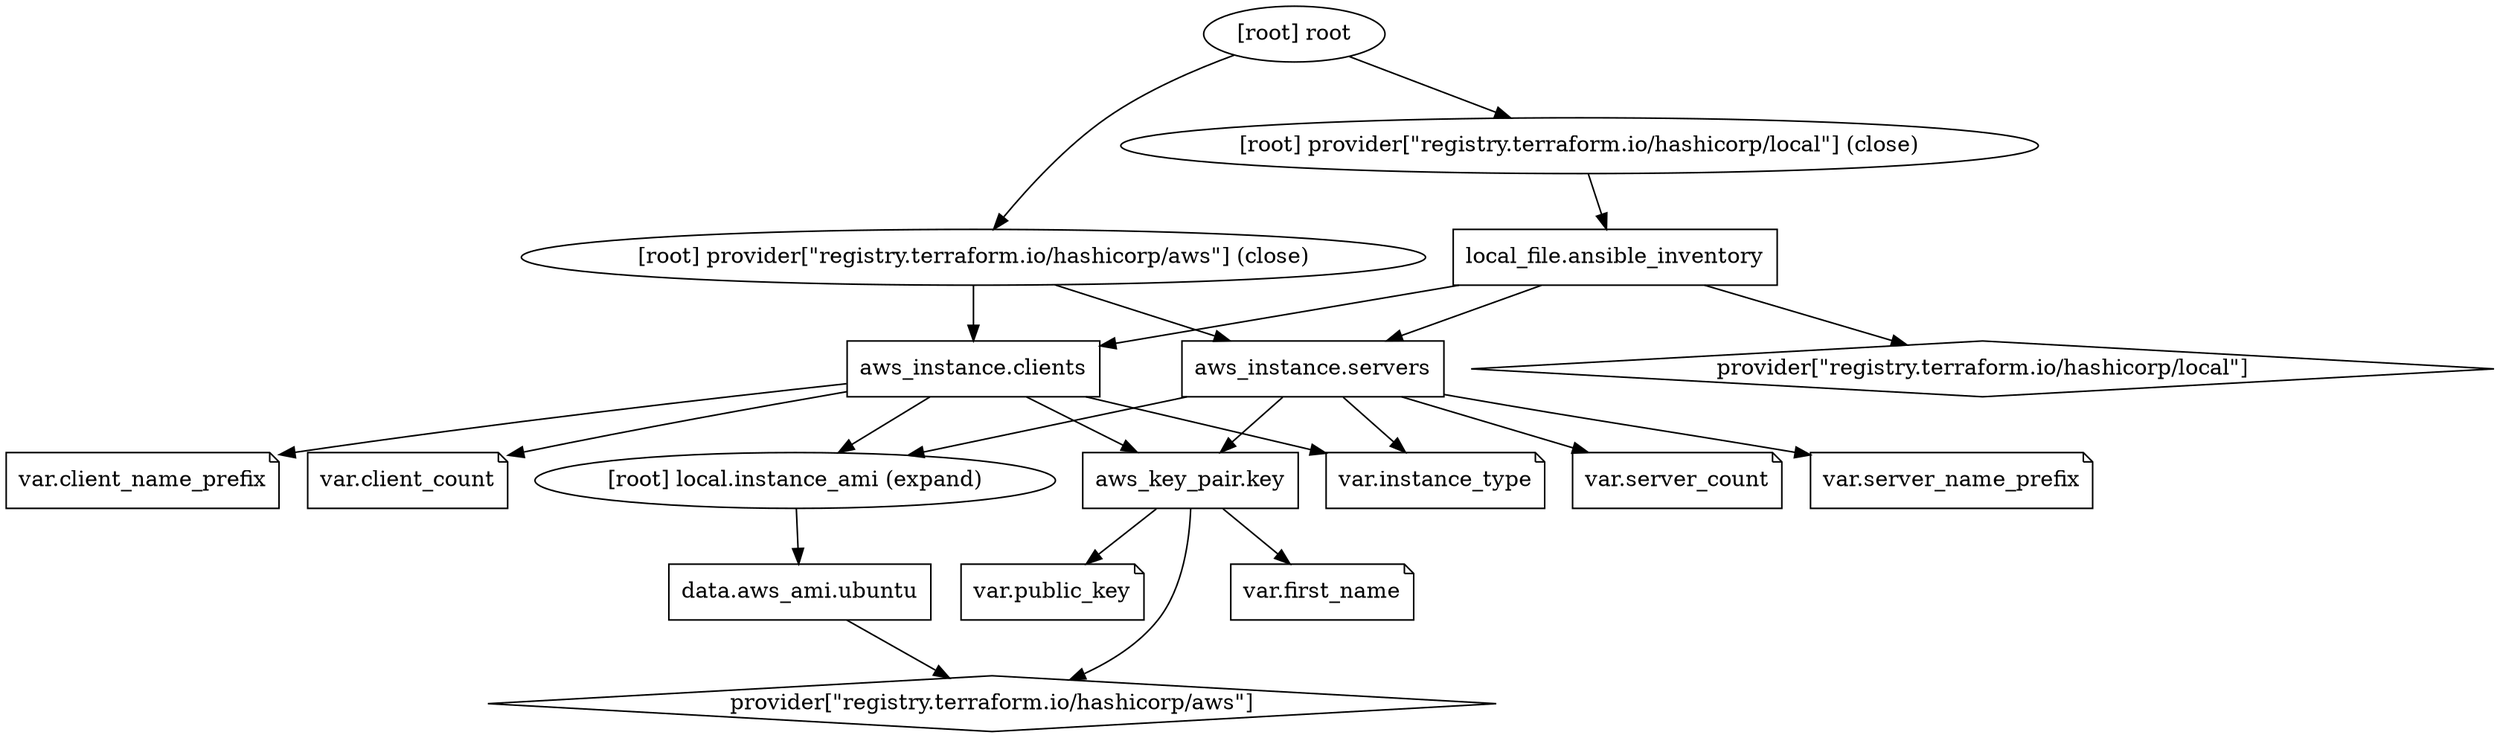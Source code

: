 digraph {
	compound = "true"
	newrank = "true"
	subgraph "root" {
		"[root] aws_instance.clients (expand)" [label = "aws_instance.clients", shape = "box"]
		"[root] aws_instance.servers (expand)" [label = "aws_instance.servers", shape = "box"]
		"[root] aws_key_pair.key (expand)" [label = "aws_key_pair.key", shape = "box"]
		"[root] data.aws_ami.ubuntu (expand)" [label = "data.aws_ami.ubuntu", shape = "box"]
		"[root] local_file.ansible_inventory (expand)" [label = "local_file.ansible_inventory", shape = "box"]
		"[root] provider[\"registry.terraform.io/hashicorp/aws\"]" [label = "provider[\"registry.terraform.io/hashicorp/aws\"]", shape = "diamond"]
		"[root] provider[\"registry.terraform.io/hashicorp/local\"]" [label = "provider[\"registry.terraform.io/hashicorp/local\"]", shape = "diamond"]
		"[root] var.client_count" [label = "var.client_count", shape = "note"]
		"[root] var.client_name_prefix" [label = "var.client_name_prefix", shape = "note"]
		"[root] var.first_name" [label = "var.first_name", shape = "note"]
		"[root] var.instance_type" [label = "var.instance_type", shape = "note"]
		"[root] var.public_key" [label = "var.public_key", shape = "note"]
		"[root] var.server_count" [label = "var.server_count", shape = "note"]
		"[root] var.server_name_prefix" [label = "var.server_name_prefix", shape = "note"]
		"[root] aws_instance.clients (expand)" -> "[root] aws_key_pair.key (expand)"
		"[root] aws_instance.clients (expand)" -> "[root] local.instance_ami (expand)"
		"[root] aws_instance.clients (expand)" -> "[root] var.client_count"
		"[root] aws_instance.clients (expand)" -> "[root] var.client_name_prefix"
		"[root] aws_instance.clients (expand)" -> "[root] var.instance_type"
		"[root] aws_instance.servers (expand)" -> "[root] aws_key_pair.key (expand)"
		"[root] aws_instance.servers (expand)" -> "[root] local.instance_ami (expand)"
		"[root] aws_instance.servers (expand)" -> "[root] var.instance_type"
		"[root] aws_instance.servers (expand)" -> "[root] var.server_count"
		"[root] aws_instance.servers (expand)" -> "[root] var.server_name_prefix"
		"[root] aws_key_pair.key (expand)" -> "[root] provider[\"registry.terraform.io/hashicorp/aws\"]"
		"[root] aws_key_pair.key (expand)" -> "[root] var.first_name"
		"[root] aws_key_pair.key (expand)" -> "[root] var.public_key"
		"[root] data.aws_ami.ubuntu (expand)" -> "[root] provider[\"registry.terraform.io/hashicorp/aws\"]"
		"[root] local.instance_ami (expand)" -> "[root] data.aws_ami.ubuntu (expand)"
		"[root] local_file.ansible_inventory (expand)" -> "[root] aws_instance.clients (expand)"
		"[root] local_file.ansible_inventory (expand)" -> "[root] aws_instance.servers (expand)"
		"[root] local_file.ansible_inventory (expand)" -> "[root] provider[\"registry.terraform.io/hashicorp/local\"]"
		"[root] provider[\"registry.terraform.io/hashicorp/aws\"] (close)" -> "[root] aws_instance.clients (expand)"
		"[root] provider[\"registry.terraform.io/hashicorp/aws\"] (close)" -> "[root] aws_instance.servers (expand)"
		"[root] provider[\"registry.terraform.io/hashicorp/local\"] (close)" -> "[root] local_file.ansible_inventory (expand)"
		"[root] root" -> "[root] provider[\"registry.terraform.io/hashicorp/aws\"] (close)"
		"[root] root" -> "[root] provider[\"registry.terraform.io/hashicorp/local\"] (close)"
	}
}

